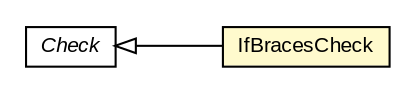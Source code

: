 #!/usr/local/bin/dot
#
# Class diagram 
# Generated by UMLGraph version R5_6-24-gf6e263 (http://www.umlgraph.org/)
#

digraph G {
	edge [fontname="arial",fontsize=10,labelfontname="arial",labelfontsize=10];
	node [fontname="arial",fontsize=10,shape=plaintext];
	nodesep=0.25;
	ranksep=0.5;
	rankdir=LR;
	// org.turbogwt.tools.checkstyle.IfBracesCheck
	c3 [label=<<table title="org.turbogwt.tools.checkstyle.IfBracesCheck" border="0" cellborder="1" cellspacing="0" cellpadding="2" port="p" bgcolor="lemonChiffon" href="./IfBracesCheck.html">
		<tr><td><table border="0" cellspacing="0" cellpadding="1">
<tr><td align="center" balign="center"> IfBracesCheck </td></tr>
		</table></td></tr>
		</table>>, URL="./IfBracesCheck.html", fontname="arial", fontcolor="black", fontsize=10.0];
	//org.turbogwt.tools.checkstyle.IfBracesCheck extends com.puppycrawl.tools.checkstyle.api.Check
	c5:p -> c3:p [dir=back,arrowtail=empty];
	// com.puppycrawl.tools.checkstyle.api.Check
	c5 [label=<<table title="com.puppycrawl.tools.checkstyle.api.Check" border="0" cellborder="1" cellspacing="0" cellpadding="2" port="p">
		<tr><td><table border="0" cellspacing="0" cellpadding="1">
<tr><td align="center" balign="center"><font face="arial italic"> Check </font></td></tr>
		</table></td></tr>
		</table>>, URL="null", fontname="arial", fontcolor="black", fontsize=10.0];
}

